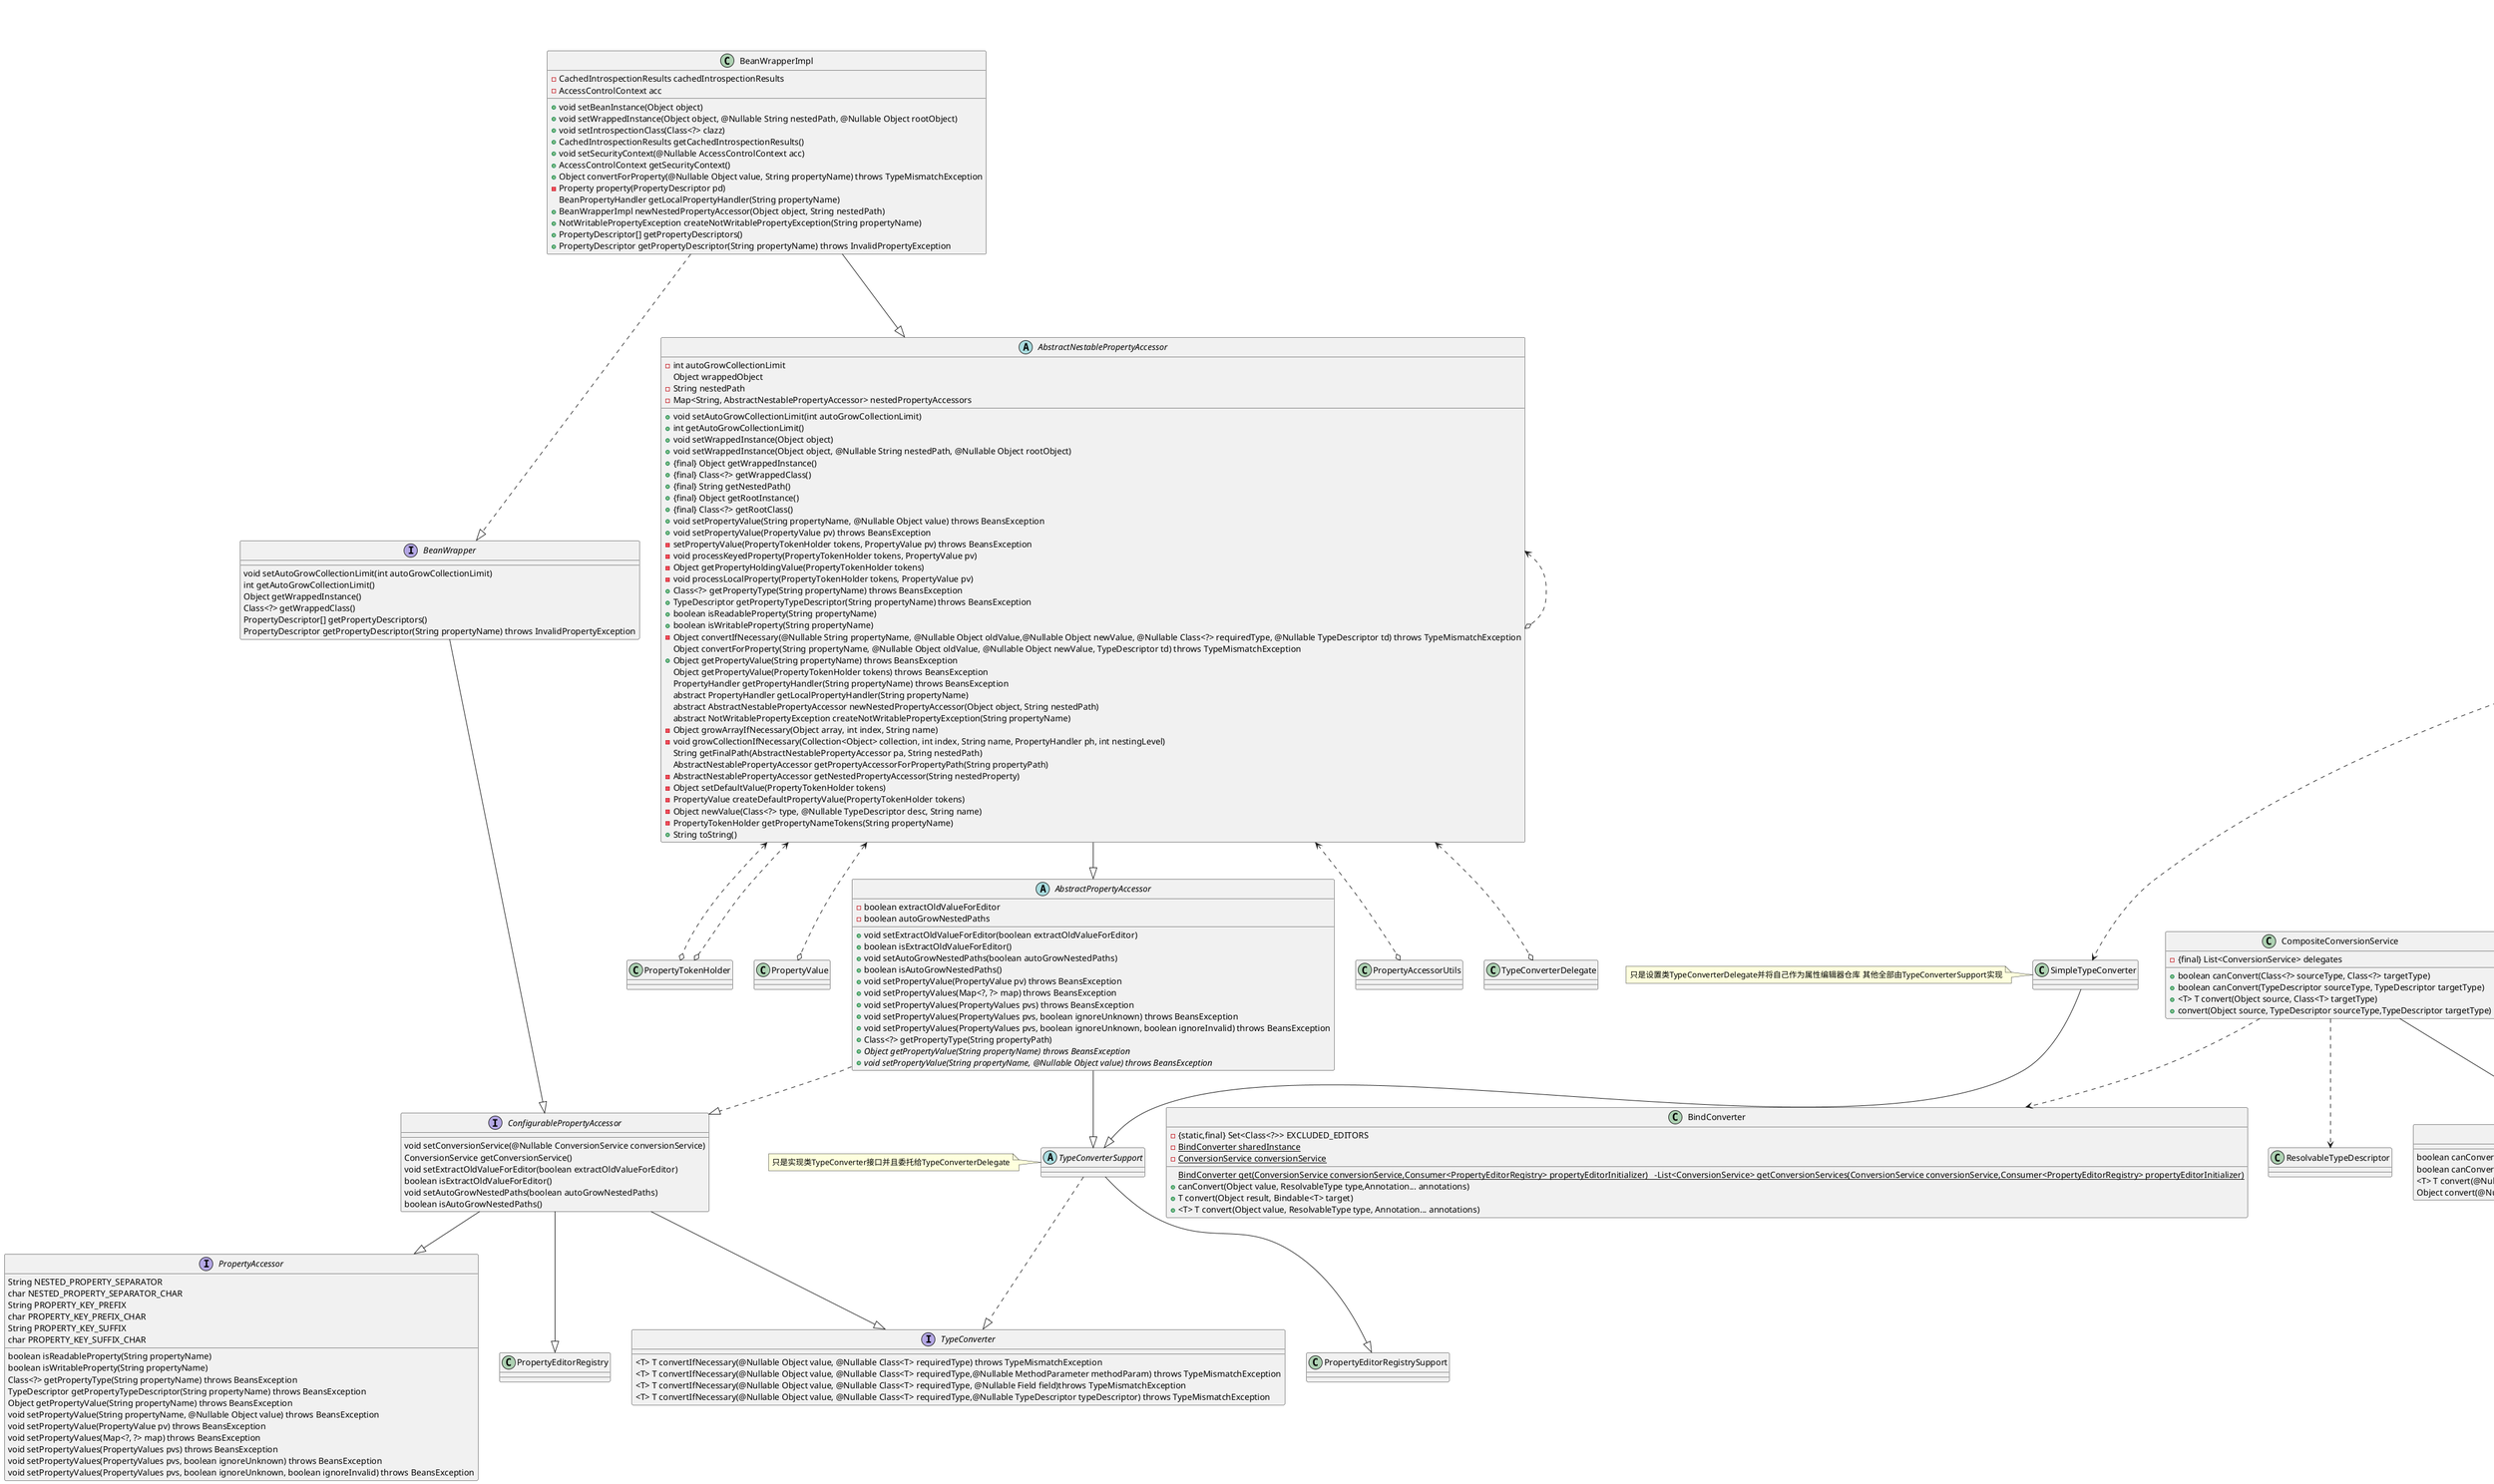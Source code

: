 @startuml
class GenericConversionService{
  - {static}GenericConverter NO_OP_CONVERTER
  - {static} GenericConverter NO_MATCH
  - Converters converters
  - Map<ConverterCacheKey, GenericConverter> converterCache
  + void addConverter(Converter<?, ?> converter)
  + void addConverter(Class<S> sourceType, Class<T> targetType, Converter<? super S, ? extends T> converter)
  + void addConverter(GenericConverter converter)
  + void removeConvertible(Class<?> sourceType, Class<?> targetType)
  + boolean canConvert(@Nullable Class<?> sourceType, Class<?> targetType)
  + boolean canConvert(@Nullable TypeDescriptor sourceType, TypeDescriptor targetType)
  + boolean canBypassConvert(@Nullable TypeDescriptor sourceType, TypeDescriptor targetType)
  + <T> T convert(@Nullable Object source, Class<T> targetType)
  +  Object convert(@Nullable Object source, @Nullable TypeDescriptor sourceType, TypeDescriptor targetType)
  +  convert(@Nullable Object source, TypeDescriptor targetType)
  convertNullSource(@Nullable TypeDescriptor sourceType, TypeDescriptor targetType)
  getConverter(TypeDescriptor sourceType, TypeDescriptor targetType)
  getDefaultConverter(TypeDescriptor sourceType, TypeDescriptor targetType)
  - getRequiredTypeInfo(Class<?> converterClass, Class<?> genericIfc)
  - invalidateCache()
  - handleConverterNotFound(@Nullable Object source, @Nullable TypeDescriptor sourceType, TypeDescriptor targetType)
  — Object handleResult(@Nullable TypeDescriptor sourceType, TypeDescriptor targetType, @Nullable Object result)
  - void assertNotPrimitiveTargetType(@Nullable TypeDescriptor sourceType, TypeDescriptor targetType)
}

interface ConversionService{
boolean canConvert(@Nullable Class<?> sourceType, Class<?> targetType);
boolean canConvert(@Nullable TypeDescriptor sourceType, TypeDescriptor targetType);
<T> T convert(@Nullable Object source, Class<T> targetType);
Object convert(@Nullable Object source, @Nullable TypeDescriptor sourceType, TypeDescriptor targetType);
}
interface ConverterRegistry{
void addConverter(Converter<?, ?> converter);
<S, T> void addConverter(Class<S> sourceType, Class<T> targetType, Converter<? super S, ? extends T> converter);
void addConverter(GenericConverter converter);
void addConverterFactory(ConverterFactory<?, ?> factory);
void removeConvertible(Class<?> sourceType, Class<?> targetType);
}

class ConverterCacheKey{
  -{final} TypeDescriptor sourceType
  -{final} TypeDescriptor targetType
  + boolean equals(Object other)
  + int hashCode()
  + String toString()
  + int compareTo(ConverterCacheKey other)
}
class Converters{
  - {final}Set<GenericConverter> globalConverters
  - {final}Map<ConvertiblePair, ConvertersForPair> converters
  + add(GenericConverter converter
  + void remove(Class<?> sourceType, Class<?> targetType)
  + GenericConverter find(TypeDescriptor sourceType, TypeDescriptor targetType)
  - ConvertersForPair getMatchableConverters(ConvertiblePair convertiblePair)
  - GenericConverter getRegisteredConverter(TypeDescriptor sourceType,TypeDescriptor targetType, ConvertiblePair convertiblePair)
  - List<Class<?>> getClassHierarchy(Class<?> type)
  -addInterfacesToClassHierarchy(Class<?> type, boolean asArray,List<Class<?>> hierarchy, Set<Class<?>> visited)
  - addToClassHierarchy(int index, Class<?> type, boolean asArray,List<Class<?>> hierarchy, Set<Class<?>> visited)
  + String toString()
  - List<String> getConverterStrings()
}
class ConvertersForPair{
 -{final} LinkedList<GenericConverter> converters = new LinkedList<>();
 +  void add(GenericConverter converter)
 + GenericConverter getConverter(TypeDescriptor sourceType, TypeDescriptor targetType)
 + String toString()
}

class ConverterAdapter{
  - Converter<Object, Object> converter
  - ConvertiblePair typeInfo
  - ResolvableType targetTyp
  +  Set<ConvertiblePair> getConvertibleTypes()
  + boolean matches(TypeDescriptor sourceType, TypeDescriptor targetType)
  + Object convert(@Nullable Object source, TypeDescriptor sourceType, TypeDescriptor targetType)
}
class ConverterFactoryAdapter{
  -{final} ConverterFactory<Object, Object> converterFactory
  -{final} ConvertiblePair typeInfo
  +Set<ConvertiblePair> getConvertibleTypes()
  +matches(TypeDescriptor sourceType, TypeDescriptor targetType)
  + convert(@Nullable Object source, TypeDescriptor sourceType, TypeDescriptor targetType)
  +  String toString()
}


interface ConditionalGenericConverter

interface Converter<S,T>{
Set<ConvertiblePair> getConvertibleTypes();
Object convert(@Nullable Object source, TypeDescriptor sourceType, TypeDescriptor targetType);

}
class ConvertiblePair{
  -{final}Class<?> sourceType
  -{final}Class<?> targetType
  + Class<?> getSourceType()
  + Class<?> getTargetType()
  + boolean equals(@Nullable Object other)
  + int hashCode()
  + String toString()
}
interface ConditionalConverter{
boolean matches(TypeDescriptor sourceType, TypeDescriptor targetType)
}
class CompositeConversionService{
  -{final} List<ConversionService> delegates
  + boolean canConvert(Class<?> sourceType, Class<?> targetType)
  + boolean canConvert(TypeDescriptor sourceType, TypeDescriptor targetType)
  +  <T> T convert(Object source, Class<T> targetType)
  +  convert(Object source, TypeDescriptor sourceType,TypeDescriptor targetType)
}
class TypeConverterConversionService{
  -SimpleTypeConverter createTypeConverter( Consumer<PropertyEditorRegistry> initializer)
  + boolean canConvert(TypeDescriptor sourceType, TypeDescriptor targetType)
}
class TypeConverterConverter{
    -{final} SimpleTypeConverter typeConverter
     +Set<ConvertiblePair> getConvertibleTypes()
     + boolean matches(TypeDescriptor sourceType, TypeDescriptor targetType)
     Object convert(Object source, TypeDescriptor sourceType,TypeDescriptor targetType)
     + PropertyEditor getPropertyEditor(Class<?> type)
}
class BindConverter{
   -{static,final} Set<Class<?>> EXCLUDED_EDITORS
   -{static} BindConverter sharedInstance
   -{static} ConversionService conversionService
   {static}BindConverter get(ConversionService conversionService,Consumer<PropertyEditorRegistry> propertyEditorInitializer)   -List<ConversionService> getConversionServices(ConversionService conversionService,Consumer<PropertyEditorRegistry> propertyEditorInitializer)
   + canConvert(Object value, ResolvableType type,Annotation... annotations)
   +  T convert(Object result, Bindable<T> target)
   + <T> T convert(Object value, ResolvableType type, Annotation... annotations)

}
interface TypeConverter{
   <T> T convertIfNecessary(@Nullable Object value, @Nullable Class<T> requiredType) throws TypeMismatchException
   <T> T convertIfNecessary(@Nullable Object value, @Nullable Class<T> requiredType,@Nullable MethodParameter methodParam) throws TypeMismatchException
   <T> T convertIfNecessary(@Nullable Object value, @Nullable Class<T> requiredType, @Nullable Field field)throws TypeMismatchException
   <T> T convertIfNecessary(@Nullable Object value, @Nullable Class<T> requiredType,@Nullable TypeDescriptor typeDescriptor) throws TypeMismatchException

}
class SimpleTypeConverter
note left: 只是设置类TypeConverterDelegate并将自己作为属性编辑器仓库 其他全部由TypeConverterSupport实现
abstract class  TypeConverterSupport
note left:只是实现类TypeConverter接口并且委托给TypeConverterDelegate

class BeanWrapperImpl{
    - CachedIntrospectionResults cachedIntrospectionResults
    - AccessControlContext acc
    + void setBeanInstance(Object object)
    + void setWrappedInstance(Object object, @Nullable String nestedPath, @Nullable Object rootObject)
    + void setIntrospectionClass(Class<?> clazz)
    + CachedIntrospectionResults getCachedIntrospectionResults()
    + void setSecurityContext(@Nullable AccessControlContext acc)
    + AccessControlContext getSecurityContext()
    + Object convertForProperty(@Nullable Object value, String propertyName) throws TypeMismatchException
    - Property property(PropertyDescriptor pd)
      BeanPropertyHandler getLocalPropertyHandler(String propertyName)
    + BeanWrapperImpl newNestedPropertyAccessor(Object object, String nestedPath)
    + NotWritablePropertyException createNotWritablePropertyException(String propertyName)
    + PropertyDescriptor[] getPropertyDescriptors()
    + PropertyDescriptor getPropertyDescriptor(String propertyName) throws InvalidPropertyException
}
class BeanPropertyHandler{
    -{final} PropertyDescriptor pd
    + ResolvableType getResolvableType()
    + TypeDescriptor toTypeDescriptor()
    + TypeDescriptor nested(int level)
    + Object getValue() throws Exception
    + void setValue(final @Nullable Object value) throws Exception
}
class CachedIntrospectionResults{
    + {static,final} String IGNORE_BEANINFO_PROPERTY_NAME
    + {static,final} boolean shouldIntrospectorIgnoreBeaninfoClasses
    + {static,final} List<BeanInfoFactory> beanInfoFactories
      {static,final} acceptedClassLoaders
      {static,final} ConcurrentMap<Class<?>, CachedIntrospectionResults> strongClassCache
      {static,final} ConcurrentMap<Class<?>, CachedIntrospectionResults> softClassCache
    + {static}  void acceptClassLoader(@Nullable ClassLoader classLoader)
    + {static}  void clearClassLoader(@Nullable ClassLoader classLoader)
      {static}  CachedIntrospectionResults forClass(Class<?> beanClass) throws BeansException
    - {static}  boolean isClassLoaderAccepted(ClassLoader classLoader)
    - {static}  boolean isUnderneathClassLoader(@Nullable ClassLoader candidate, @Nullable ClassLoader parent)
    - {static}  BeanInfo getBeanInfo(Class<?> beanClass) throws IntrospectionException
    - {final}   BeanInfo beanInfo
    - {final}   Map<String, PropertyDescriptor> propertyDescriptorCache
    - {final}   ConcurrentMap<PropertyDescriptor, TypeDescriptor> typeDescriptorCache
    - void introspectInterfaces(Class<?> beanClass, Class<?> currClass) throws IntrospectionException
      BeanInfo getBeanInfo()
      Class<?> getBeanClass()
      PropertyDescriptor getPropertyDescriptor(String name)
      PropertyDescriptor[] getPropertyDescriptors()
      PropertyDescriptor buildGenericTypeAwarePropertyDescriptor(Class<?> beanClass, PropertyDescriptor pd)
      TypeDescriptor addTypeDescriptor(PropertyDescriptor pd, TypeDescriptor td)
      TypeDescriptor getTypeDescriptor(PropertyDescriptor pd)
}
abstract class AbstractNestablePropertyAccessor{
   - int autoGrowCollectionLimit
     Object wrappedObject
   - String nestedPath
   - Map<String, AbstractNestablePropertyAccessor> nestedPropertyAccessors
   + void setAutoGrowCollectionLimit(int autoGrowCollectionLimit)
   + int getAutoGrowCollectionLimit()
   + void setWrappedInstance(Object object)
   + void setWrappedInstance(Object object, @Nullable String nestedPath, @Nullable Object rootObject)
   + {final} Object getWrappedInstance()
   + {final} Class<?> getWrappedClass()
   + {final} String getNestedPath()
   + {final} Object getRootInstance()
   + {final} Class<?> getRootClass()
   + void setPropertyValue(String propertyName, @Nullable Object value) throws BeansException
   + void setPropertyValue(PropertyValue pv) throws BeansException
   - setPropertyValue(PropertyTokenHolder tokens, PropertyValue pv) throws BeansException
   - void processKeyedProperty(PropertyTokenHolder tokens, PropertyValue pv)
   - Object getPropertyHoldingValue(PropertyTokenHolder tokens)
   - void processLocalProperty(PropertyTokenHolder tokens, PropertyValue pv)
   + Class<?> getPropertyType(String propertyName) throws BeansException
   + TypeDescriptor getPropertyTypeDescriptor(String propertyName) throws BeansException
   + boolean isReadableProperty(String propertyName)
   + boolean isWritableProperty(String propertyName)
   - Object convertIfNecessary(@Nullable String propertyName, @Nullable Object oldValue,@Nullable Object newValue, @Nullable Class<?> requiredType, @Nullable TypeDescriptor td) throws TypeMismatchException
     Object convertForProperty(String propertyName, @Nullable Object oldValue, @Nullable Object newValue, TypeDescriptor td) throws TypeMismatchException
   + Object getPropertyValue(String propertyName) throws BeansException
     Object getPropertyValue(PropertyTokenHolder tokens) throws BeansException
     PropertyHandler getPropertyHandler(String propertyName) throws BeansException
     abstract PropertyHandler getLocalPropertyHandler(String propertyName)
     abstract AbstractNestablePropertyAccessor newNestedPropertyAccessor(Object object, String nestedPath)
     abstract NotWritablePropertyException createNotWritablePropertyException(String propertyName)
   - Object growArrayIfNecessary(Object array, int index, String name)
   - void growCollectionIfNecessary(Collection<Object> collection, int index, String name, PropertyHandler ph, int nestingLevel)
     String getFinalPath(AbstractNestablePropertyAccessor pa, String nestedPath)
     AbstractNestablePropertyAccessor getPropertyAccessorForPropertyPath(String propertyPath)
   - AbstractNestablePropertyAccessor getNestedPropertyAccessor(String nestedProperty)
   - Object setDefaultValue(PropertyTokenHolder tokens)
   - PropertyValue createDefaultPropertyValue(PropertyTokenHolder tokens)
   - Object newValue(Class<?> type, @Nullable TypeDescriptor desc, String name)
   - PropertyTokenHolder getPropertyNameTokens(String propertyName)
   + String toString()
}
abstract class PropertyHandler{
    - {final} Class<?> propertyType
    - {final} boolean readable
    - {final} boolean writable
    + Class<?> getPropertyType()
    + boolean isReadable()
    + boolean isWritable()
    - abstract TypeDescriptor toTypeDescriptor()
    - abstract ResolvableType getResolvableType()
    + Class<?> getMapKeyType(int nestingLevel)
    + Class<?> getMapValueType(int nestingLevel)
    + Class<?> getCollectionType(int nestingLevel)
    + abstract TypeDescriptor nested(int level)
    + abstract Object getValue() throws Exception
    + abstract void setValue(@Nullable Object value) throws Exception
}
abstract class AbstractPropertyAccessor{
    - boolean extractOldValueForEditor
    - boolean autoGrowNestedPaths
    + void setExtractOldValueForEditor(boolean extractOldValueForEditor)
    + boolean isExtractOldValueForEditor()
    + void setAutoGrowNestedPaths(boolean autoGrowNestedPaths)
    + boolean isAutoGrowNestedPaths()
    + void setPropertyValue(PropertyValue pv) throws BeansException
    + void setPropertyValues(Map<?, ?> map) throws BeansException
    + void setPropertyValues(PropertyValues pvs) throws BeansException
    + void setPropertyValues(PropertyValues pvs, boolean ignoreUnknown) throws BeansException
    + void setPropertyValues(PropertyValues pvs, boolean ignoreUnknown, boolean ignoreInvalid) throws BeansException
    + Class<?> getPropertyType(String propertyPath)
    + {abstract} Object getPropertyValue(String propertyName) throws BeansException
    + {abstract} void setPropertyValue(String propertyName, @Nullable Object value) throws BeansException
}
interface BeanWrapper{
    void setAutoGrowCollectionLimit(int autoGrowCollectionLimit)
    int getAutoGrowCollectionLimit()
    Object getWrappedInstance()
    Class<?> getWrappedClass()
    PropertyDescriptor[] getPropertyDescriptors()
    PropertyDescriptor getPropertyDescriptor(String propertyName) throws InvalidPropertyException
}
interface ConfigurablePropertyAccessor{
   void setConversionService(@Nullable ConversionService conversionService)
   ConversionService getConversionService()
   void setExtractOldValueForEditor(boolean extractOldValueForEditor)
   boolean isExtractOldValueForEditor()
   void setAutoGrowNestedPaths(boolean autoGrowNestedPaths)
   boolean isAutoGrowNestedPaths()
}
interface PropertyAccessor{
   String NESTED_PROPERTY_SEPARATOR
   char NESTED_PROPERTY_SEPARATOR_CHAR
   String PROPERTY_KEY_PREFIX
   char PROPERTY_KEY_PREFIX_CHAR
   String PROPERTY_KEY_SUFFIX
   char PROPERTY_KEY_SUFFIX_CHAR
   boolean isReadableProperty(String propertyName)
   boolean isWritableProperty(String propertyName)
   Class<?> getPropertyType(String propertyName) throws BeansException
   TypeDescriptor getPropertyTypeDescriptor(String propertyName) throws BeansException
   Object getPropertyValue(String propertyName) throws BeansException
   void setPropertyValue(String propertyName, @Nullable Object value) throws BeansException
   void setPropertyValue(PropertyValue pv) throws BeansException
   void setPropertyValues(Map<?, ?> map) throws BeansException
   void setPropertyValues(PropertyValues pvs) throws BeansException
   void setPropertyValues(PropertyValues pvs, boolean ignoreUnknown) throws BeansException
   void setPropertyValues(PropertyValues pvs, boolean ignoreUnknown, boolean ignoreInvalid) throws BeansException
}

Converters <..o ConvertersForPair
Converters <..o Converter
ConverterFactoryAdapter ..|>ConditionalGenericConverter
ConverterAdapter ..|> ConditionalGenericConverter
ConditionalGenericConverter --|>Converter
ConditionalGenericConverter --|> ConditionalConverter
ConverterAdapter <..o ResolvableType
ConverterAdapter <..o ConvertiblePair
ConverterAdapter <..o Converter
GenericConversionService ..>ConverterCacheKey
GenericConversionService ..> ConverterAdapter
GenericConversionService ..>Converters
GenericConversionService ..|>ConfigurableConversionService
ConfigurableConversionService ..|> ConversionService
ConfigurableConversionService ..|> ConverterRegistry
CompositeConversionService ..>BindConverter
CompositeConversionService ..>ResolvableTypeDescriptor
CompositeConversionService --|>ConversionService
TypeConverterConversionService --|> GenericConversionService
GenericConversionService ..|> ConversionService
TypeConverterConversionService ..>TypeConverterConverter
TypeConverterConverter ..>SimpleTypeConverter
TypeConverterConverter ..|> ConditionalGenericConverter
SimpleTypeConverter --|>TypeConverterSupport
TypeConverterSupport --|> PropertyEditorRegistrySupport
TypeConverterSupport ..|>TypeConverter
BeanWrapperImpl --|>AbstractNestablePropertyAccessor
BeanWrapperImpl ..|>BeanWrapper
AbstractNestablePropertyAccessor --|>AbstractPropertyAccessor
AbstractPropertyAccessor --|>TypeConverterSupport
AbstractPropertyAccessor ..|>ConfigurablePropertyAccessor
BeanWrapper --|>ConfigurablePropertyAccessor
ConfigurablePropertyAccessor --|>PropertyAccessor
ConfigurablePropertyAccessor --|>PropertyEditorRegistry
ConfigurablePropertyAccessor --|>TypeConverter
AbstractNestablePropertyAccessor <..o AbstractNestablePropertyAccessor
AbstractNestablePropertyAccessor <..o TypeConverterDelegate
AbstractNestablePropertyAccessor <..o PropertyTokenHolder
AbstractNestablePropertyAccessor <..o PropertyValue
AbstractNestablePropertyAccessor <..o PropertyTokenHolder
AbstractNestablePropertyAccessor <..o PropertyAccessorUtils
CachedIntrospectionResults <..o CachedIntrospectionResults
CachedIntrospectionResults <..o PropertyDescriptor
CachedIntrospectionResults <..o BeanPropertyHandler
CachedIntrospectionResults <..o ClassUtils
CachedIntrospectionResults <..o SpringFactoriesLoader

@enduml